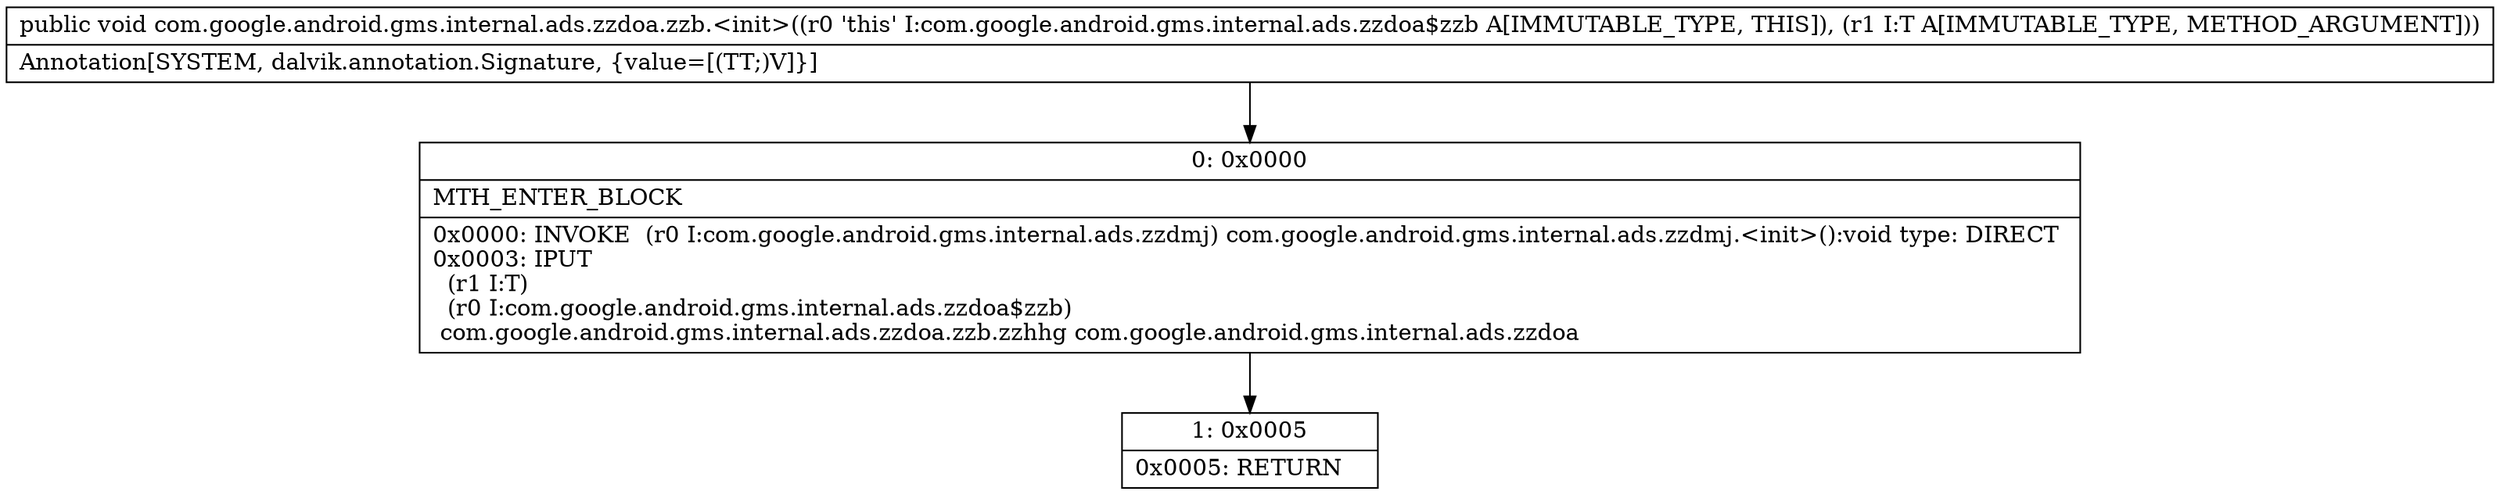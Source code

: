 digraph "CFG forcom.google.android.gms.internal.ads.zzdoa.zzb.\<init\>(Lcom\/google\/android\/gms\/internal\/ads\/zzdoa;)V" {
Node_0 [shape=record,label="{0\:\ 0x0000|MTH_ENTER_BLOCK\l|0x0000: INVOKE  (r0 I:com.google.android.gms.internal.ads.zzdmj) com.google.android.gms.internal.ads.zzdmj.\<init\>():void type: DIRECT \l0x0003: IPUT  \l  (r1 I:T)\l  (r0 I:com.google.android.gms.internal.ads.zzdoa$zzb)\l com.google.android.gms.internal.ads.zzdoa.zzb.zzhhg com.google.android.gms.internal.ads.zzdoa \l}"];
Node_1 [shape=record,label="{1\:\ 0x0005|0x0005: RETURN   \l}"];
MethodNode[shape=record,label="{public void com.google.android.gms.internal.ads.zzdoa.zzb.\<init\>((r0 'this' I:com.google.android.gms.internal.ads.zzdoa$zzb A[IMMUTABLE_TYPE, THIS]), (r1 I:T A[IMMUTABLE_TYPE, METHOD_ARGUMENT]))  | Annotation[SYSTEM, dalvik.annotation.Signature, \{value=[(TT;)V]\}]\l}"];
MethodNode -> Node_0;
Node_0 -> Node_1;
}

